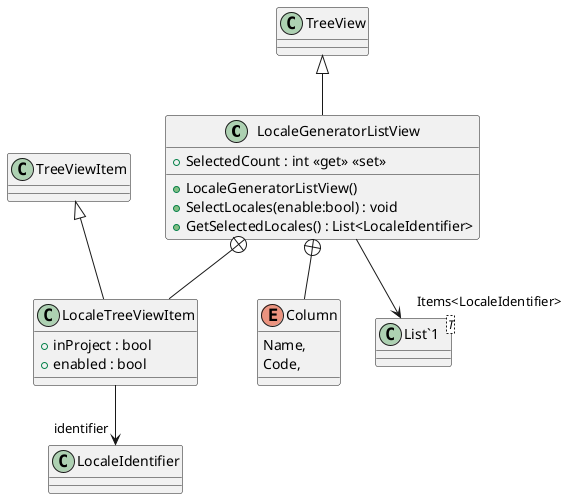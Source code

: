 @startuml
class LocaleGeneratorListView {
    + SelectedCount : int <<get>> <<set>>
    + LocaleGeneratorListView()
    + SelectLocales(enable:bool) : void
    + GetSelectedLocales() : List<LocaleIdentifier>
}
class LocaleTreeViewItem {
    + inProject : bool
    + enabled : bool
}
enum Column {
    Name,
    Code,
}
class "List`1"<T> {
}
TreeView <|-- LocaleGeneratorListView
LocaleGeneratorListView --> "Items<LocaleIdentifier>" "List`1"
LocaleGeneratorListView +-- LocaleTreeViewItem
TreeViewItem <|-- LocaleTreeViewItem
LocaleTreeViewItem --> "identifier" LocaleIdentifier
LocaleGeneratorListView +-- Column
@enduml
